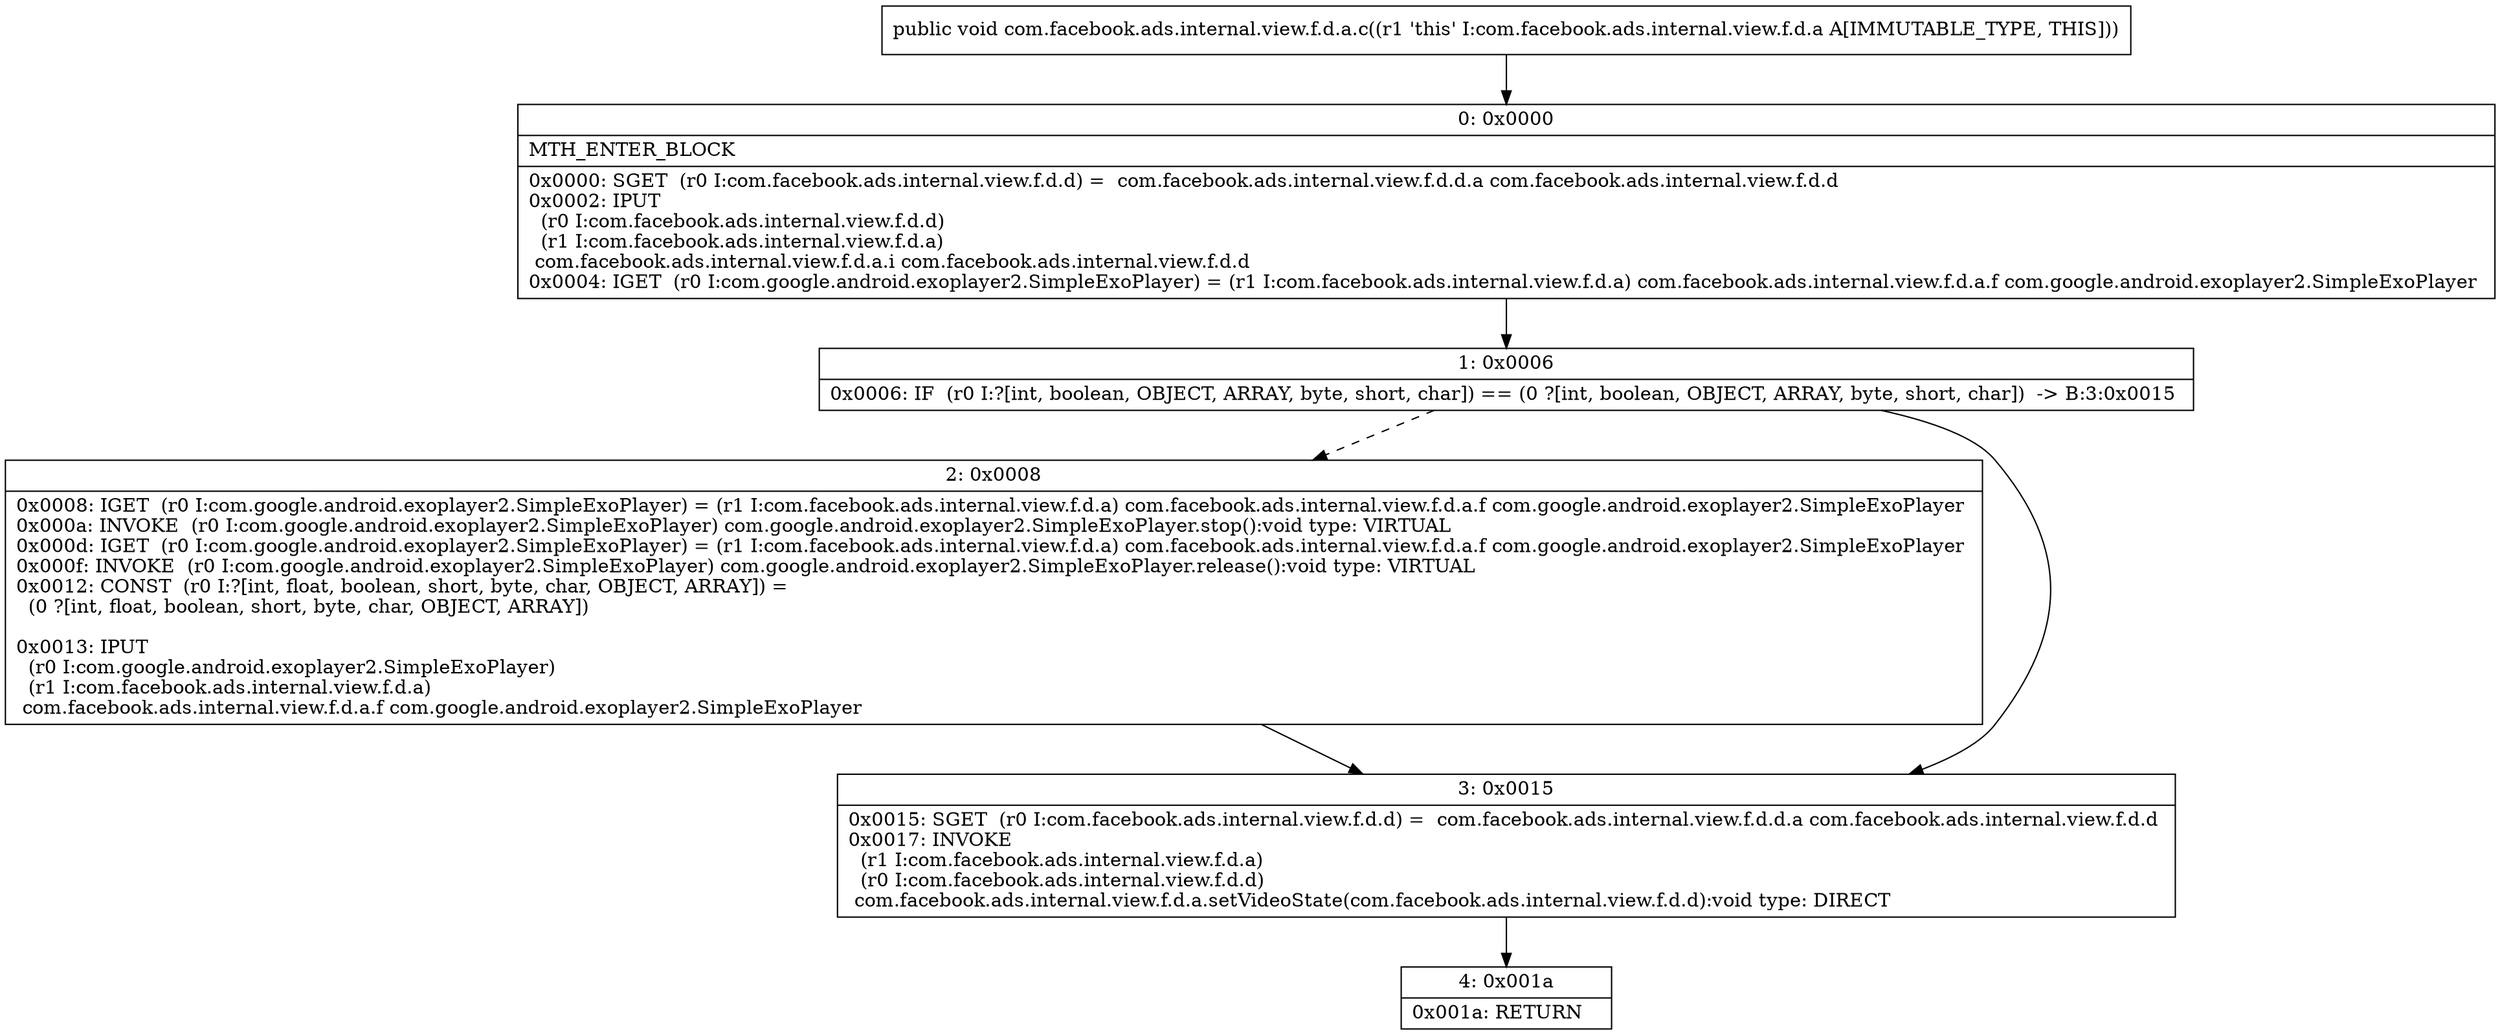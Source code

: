 digraph "CFG forcom.facebook.ads.internal.view.f.d.a.c()V" {
Node_0 [shape=record,label="{0\:\ 0x0000|MTH_ENTER_BLOCK\l|0x0000: SGET  (r0 I:com.facebook.ads.internal.view.f.d.d) =  com.facebook.ads.internal.view.f.d.d.a com.facebook.ads.internal.view.f.d.d \l0x0002: IPUT  \l  (r0 I:com.facebook.ads.internal.view.f.d.d)\l  (r1 I:com.facebook.ads.internal.view.f.d.a)\l com.facebook.ads.internal.view.f.d.a.i com.facebook.ads.internal.view.f.d.d \l0x0004: IGET  (r0 I:com.google.android.exoplayer2.SimpleExoPlayer) = (r1 I:com.facebook.ads.internal.view.f.d.a) com.facebook.ads.internal.view.f.d.a.f com.google.android.exoplayer2.SimpleExoPlayer \l}"];
Node_1 [shape=record,label="{1\:\ 0x0006|0x0006: IF  (r0 I:?[int, boolean, OBJECT, ARRAY, byte, short, char]) == (0 ?[int, boolean, OBJECT, ARRAY, byte, short, char])  \-\> B:3:0x0015 \l}"];
Node_2 [shape=record,label="{2\:\ 0x0008|0x0008: IGET  (r0 I:com.google.android.exoplayer2.SimpleExoPlayer) = (r1 I:com.facebook.ads.internal.view.f.d.a) com.facebook.ads.internal.view.f.d.a.f com.google.android.exoplayer2.SimpleExoPlayer \l0x000a: INVOKE  (r0 I:com.google.android.exoplayer2.SimpleExoPlayer) com.google.android.exoplayer2.SimpleExoPlayer.stop():void type: VIRTUAL \l0x000d: IGET  (r0 I:com.google.android.exoplayer2.SimpleExoPlayer) = (r1 I:com.facebook.ads.internal.view.f.d.a) com.facebook.ads.internal.view.f.d.a.f com.google.android.exoplayer2.SimpleExoPlayer \l0x000f: INVOKE  (r0 I:com.google.android.exoplayer2.SimpleExoPlayer) com.google.android.exoplayer2.SimpleExoPlayer.release():void type: VIRTUAL \l0x0012: CONST  (r0 I:?[int, float, boolean, short, byte, char, OBJECT, ARRAY]) = \l  (0 ?[int, float, boolean, short, byte, char, OBJECT, ARRAY])\l \l0x0013: IPUT  \l  (r0 I:com.google.android.exoplayer2.SimpleExoPlayer)\l  (r1 I:com.facebook.ads.internal.view.f.d.a)\l com.facebook.ads.internal.view.f.d.a.f com.google.android.exoplayer2.SimpleExoPlayer \l}"];
Node_3 [shape=record,label="{3\:\ 0x0015|0x0015: SGET  (r0 I:com.facebook.ads.internal.view.f.d.d) =  com.facebook.ads.internal.view.f.d.d.a com.facebook.ads.internal.view.f.d.d \l0x0017: INVOKE  \l  (r1 I:com.facebook.ads.internal.view.f.d.a)\l  (r0 I:com.facebook.ads.internal.view.f.d.d)\l com.facebook.ads.internal.view.f.d.a.setVideoState(com.facebook.ads.internal.view.f.d.d):void type: DIRECT \l}"];
Node_4 [shape=record,label="{4\:\ 0x001a|0x001a: RETURN   \l}"];
MethodNode[shape=record,label="{public void com.facebook.ads.internal.view.f.d.a.c((r1 'this' I:com.facebook.ads.internal.view.f.d.a A[IMMUTABLE_TYPE, THIS])) }"];
MethodNode -> Node_0;
Node_0 -> Node_1;
Node_1 -> Node_2[style=dashed];
Node_1 -> Node_3;
Node_2 -> Node_3;
Node_3 -> Node_4;
}


